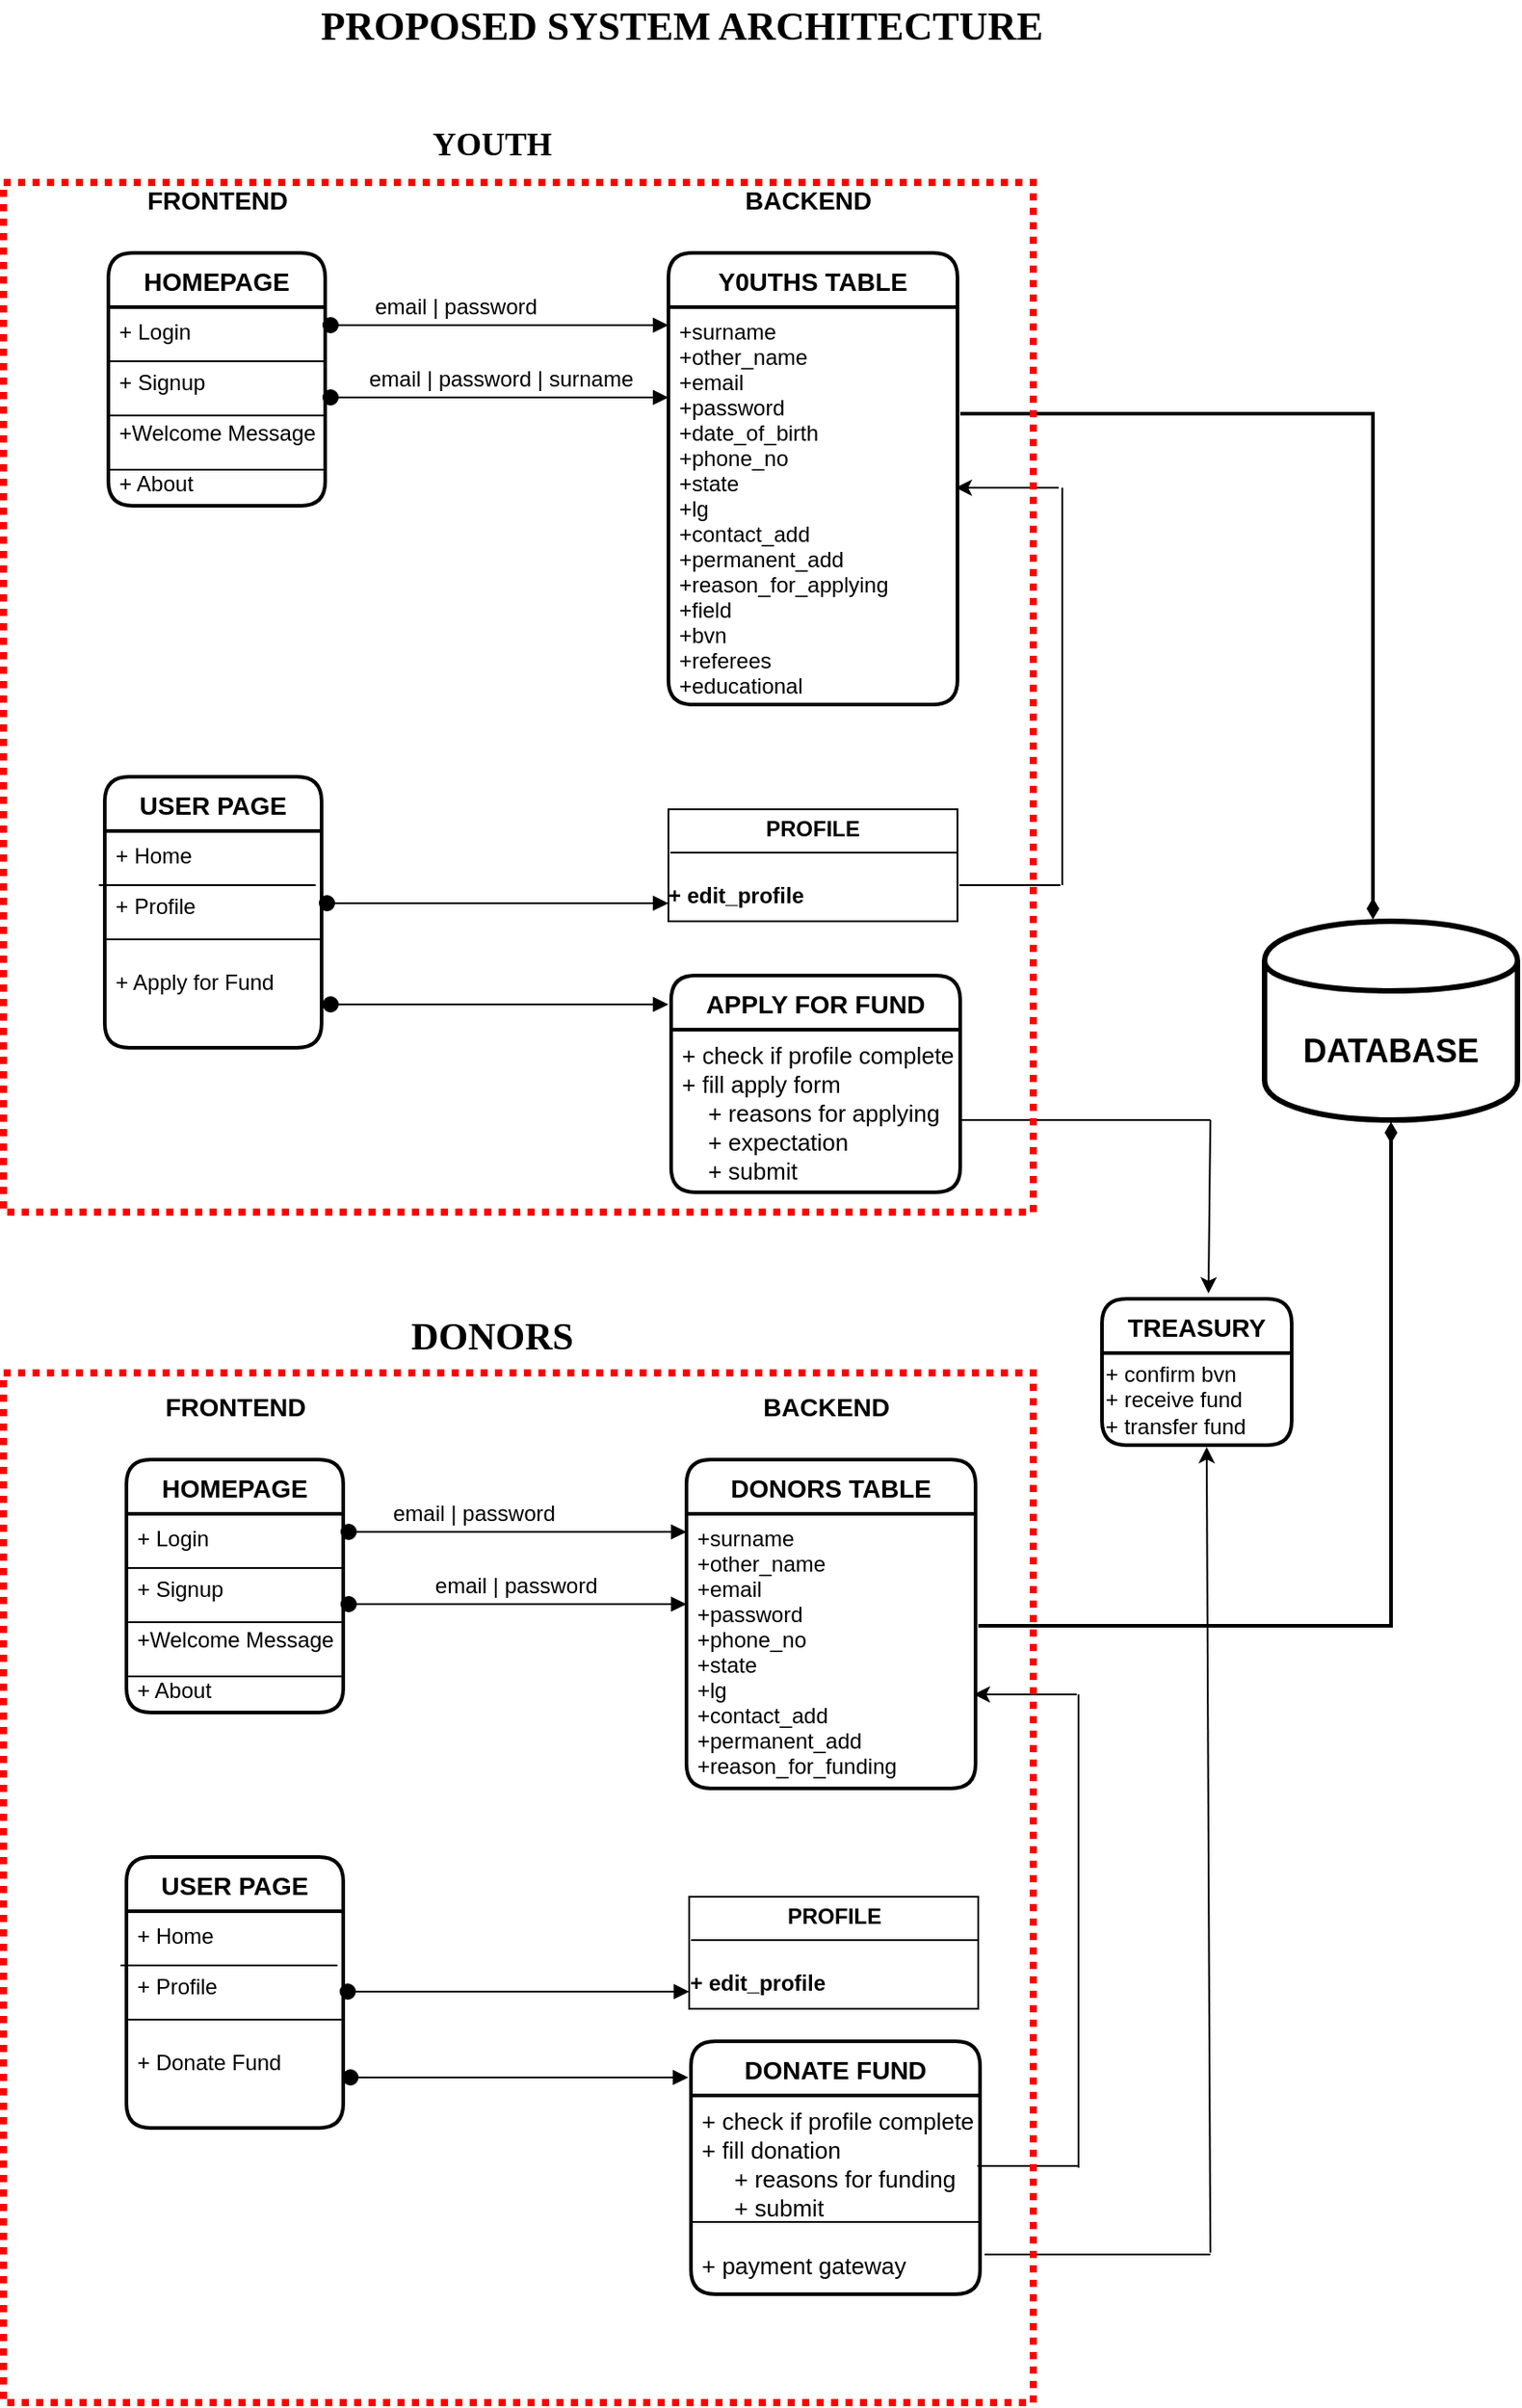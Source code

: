 <mxfile version="13.0.9"><diagram id="k6SW4aeqMka0fqHlRMPj" name="Page-1"><mxGraphModel dx="1102" dy="565" grid="1" gridSize="10" guides="1" tooltips="1" connect="1" arrows="1" fold="1" page="1" pageScale="1" pageWidth="850" pageHeight="1100" math="0" shadow="0"><root><mxCell id="0"/><mxCell id="1" parent="0"/><mxCell id="IfVfwhvVv-joP1rZVpM--1" value="&lt;b style=&quot;font-size: 14px;&quot;&gt;FRONTEND&lt;/b&gt;" style="text;html=1;align=center;verticalAlign=middle;resizable=0;points=[];autosize=1;fontSize=14;" vertex="1" parent="1"><mxGeometry x="105" y="151" width="90" height="20" as="geometry"/></mxCell><mxCell id="IfVfwhvVv-joP1rZVpM--2" value="HOMEPAGE" style="swimlane;childLayout=stackLayout;horizontal=1;startSize=30;horizontalStack=0;rounded=1;fontSize=14;fontStyle=1;strokeWidth=2;resizeParent=0;resizeLast=1;shadow=0;dashed=0;align=center;" vertex="1" parent="1"><mxGeometry x="90" y="190" width="120" height="140" as="geometry"/></mxCell><mxCell id="IfVfwhvVv-joP1rZVpM--75" value="" style="endArrow=none;html=1;" edge="1" parent="IfVfwhvVv-joP1rZVpM--2"><mxGeometry width="50" height="50" relative="1" as="geometry"><mxPoint y="90" as="sourcePoint"/><mxPoint x="120" y="90" as="targetPoint"/></mxGeometry></mxCell><mxCell id="IfVfwhvVv-joP1rZVpM--76" value="" style="endArrow=none;html=1;" edge="1" parent="IfVfwhvVv-joP1rZVpM--2"><mxGeometry width="50" height="50" relative="1" as="geometry"><mxPoint y="60" as="sourcePoint"/><mxPoint x="120" y="60" as="targetPoint"/></mxGeometry></mxCell><mxCell id="IfVfwhvVv-joP1rZVpM--3" value="+ Login&#10;&#10;+ Signup&#10;&#10;+Welcome Message&#10;&#10;+ About" style="align=left;strokeColor=none;fillColor=none;spacingLeft=4;fontSize=12;verticalAlign=top;resizable=0;rotatable=0;part=1;" vertex="1" parent="IfVfwhvVv-joP1rZVpM--2"><mxGeometry y="30" width="120" height="110" as="geometry"/></mxCell><mxCell id="IfVfwhvVv-joP1rZVpM--74" value="" style="endArrow=none;html=1;" edge="1" parent="IfVfwhvVv-joP1rZVpM--2"><mxGeometry width="50" height="50" relative="1" as="geometry"><mxPoint y="120" as="sourcePoint"/><mxPoint x="120" y="120" as="targetPoint"/></mxGeometry></mxCell><mxCell id="IfVfwhvVv-joP1rZVpM--4" value="" style="html=1;verticalAlign=bottom;startArrow=oval;startFill=1;endArrow=block;startSize=8;" edge="1" parent="1"><mxGeometry width="60" relative="1" as="geometry"><mxPoint x="213" y="230" as="sourcePoint"/><mxPoint x="400" y="230" as="targetPoint"/></mxGeometry></mxCell><mxCell id="IfVfwhvVv-joP1rZVpM--5" value="" style="html=1;verticalAlign=bottom;startArrow=oval;startFill=1;endArrow=block;startSize=8;" edge="1" parent="1"><mxGeometry width="60" relative="1" as="geometry"><mxPoint x="213" y="270" as="sourcePoint"/><mxPoint x="400" y="270" as="targetPoint"/></mxGeometry></mxCell><mxCell id="IfVfwhvVv-joP1rZVpM--10" value="&lt;b&gt;&lt;font style=&quot;font-size: 18px&quot;&gt;DATABASE&lt;/font&gt;&lt;/b&gt;" style="shape=cylinder;whiteSpace=wrap;html=1;boundedLbl=1;backgroundOutline=1;fillColor=#ffffff;strokeWidth=3;" vertex="1" parent="1"><mxGeometry x="730" y="560" width="140" height="110" as="geometry"/></mxCell><mxCell id="IfVfwhvVv-joP1rZVpM--11" value="email | password" style="text;html=1;align=center;verticalAlign=middle;resizable=0;points=[];autosize=1;" vertex="1" parent="1"><mxGeometry x="227" y="210" width="110" height="20" as="geometry"/></mxCell><mxCell id="IfVfwhvVv-joP1rZVpM--12" value="email | password | surname" style="text;html=1;align=center;verticalAlign=middle;resizable=0;points=[];autosize=1;" vertex="1" parent="1"><mxGeometry x="227" y="250" width="160" height="20" as="geometry"/></mxCell><mxCell id="IfVfwhvVv-joP1rZVpM--31" value="&lt;b style=&quot;font-size: 14px;&quot;&gt;BACKEND&lt;/b&gt;" style="text;html=1;align=center;verticalAlign=middle;resizable=0;points=[];autosize=1;fontSize=14;" vertex="1" parent="1"><mxGeometry x="432" y="151" width="90" height="20" as="geometry"/></mxCell><mxCell id="IfVfwhvVv-joP1rZVpM--32" value="" style="html=1;verticalAlign=bottom;startArrow=oval;startFill=1;endArrow=block;startSize=8;" edge="1" parent="1"><mxGeometry width="60" relative="1" as="geometry"><mxPoint x="211" y="550" as="sourcePoint"/><mxPoint x="400" y="550" as="targetPoint"/></mxGeometry></mxCell><mxCell id="IfVfwhvVv-joP1rZVpM--33" value="" style="html=1;verticalAlign=bottom;startArrow=oval;startFill=1;endArrow=block;startSize=8;" edge="1" parent="1"><mxGeometry width="60" relative="1" as="geometry"><mxPoint x="213" y="606" as="sourcePoint"/><mxPoint x="400" y="606" as="targetPoint"/></mxGeometry></mxCell><mxCell id="IfVfwhvVv-joP1rZVpM--51" value="&lt;p style=&quot;margin: 4px 0px 0px ; text-align: center&quot;&gt;&lt;b&gt;PROFILE&lt;/b&gt;&lt;/p&gt;&lt;p style=&quot;margin: 4px 0px 0px ; text-align: center&quot;&gt;&lt;b&gt;&lt;br&gt;&lt;/b&gt;&lt;/p&gt;&lt;p style=&quot;margin: 4px 0px 0px&quot;&gt;&lt;b&gt;+ edit_profile&lt;/b&gt;&lt;/p&gt;" style="verticalAlign=top;align=left;overflow=fill;fontSize=12;fontFamily=Helvetica;html=1;" vertex="1" parent="1"><mxGeometry x="400" y="498" width="160" height="62" as="geometry"/></mxCell><mxCell id="IfVfwhvVv-joP1rZVpM--52" value="" style="line;strokeWidth=1;fillColor=none;align=left;verticalAlign=middle;spacingTop=-1;spacingLeft=3;spacingRight=3;rotatable=0;labelPosition=right;points=[];portConstraint=eastwest;fontSize=12;" vertex="1" parent="1"><mxGeometry x="401" y="518" width="159" height="8" as="geometry"/></mxCell><mxCell id="IfVfwhvVv-joP1rZVpM--53" value="" style="endArrow=none;html=1;" edge="1" parent="1"><mxGeometry width="50" height="50" relative="1" as="geometry"><mxPoint x="561" y="540" as="sourcePoint"/><mxPoint x="617" y="540" as="targetPoint"/></mxGeometry></mxCell><mxCell id="IfVfwhvVv-joP1rZVpM--54" value="" style="endArrow=none;html=1;" edge="1" parent="1"><mxGeometry width="50" height="50" relative="1" as="geometry"><mxPoint x="618" y="540" as="sourcePoint"/><mxPoint x="618" y="320" as="targetPoint"/></mxGeometry></mxCell><mxCell id="IfVfwhvVv-joP1rZVpM--55" value="" style="endArrow=classic;html=1;" edge="1" parent="1"><mxGeometry width="50" height="50" relative="1" as="geometry"><mxPoint x="616" y="320" as="sourcePoint"/><mxPoint x="559" y="320" as="targetPoint"/><Array as="points"><mxPoint x="599" y="320"/></Array></mxGeometry></mxCell><mxCell id="IfVfwhvVv-joP1rZVpM--56" value="APPLY FOR FUND" style="swimlane;childLayout=stackLayout;horizontal=1;startSize=30;horizontalStack=0;rounded=1;fontSize=14;fontStyle=1;strokeWidth=2;resizeParent=0;resizeLast=1;shadow=0;dashed=0;align=center;glass=0;comic=0;swimlaneLine=1;" vertex="1" parent="1"><mxGeometry x="401.5" y="590" width="160" height="120" as="geometry"/></mxCell><mxCell id="IfVfwhvVv-joP1rZVpM--57" value="+ check if profile complete&#10;+ fill apply form&#10;    + reasons for applying&#10;    + expectation&#10;    + submit" style="align=left;strokeColor=none;fillColor=none;spacingLeft=4;fontSize=13;verticalAlign=top;resizable=0;rotatable=0;part=1;" vertex="1" parent="IfVfwhvVv-joP1rZVpM--56"><mxGeometry y="30" width="160" height="90" as="geometry"/></mxCell><mxCell id="IfVfwhvVv-joP1rZVpM--59" value="" style="endArrow=none;html=1;" edge="1" parent="1"><mxGeometry width="50" height="50" relative="1" as="geometry"><mxPoint x="561.5" y="670" as="sourcePoint"/><mxPoint x="700" y="670" as="targetPoint"/></mxGeometry></mxCell><mxCell id="IfVfwhvVv-joP1rZVpM--77" value="USER PAGE" style="swimlane;childLayout=stackLayout;horizontal=1;startSize=30;horizontalStack=0;rounded=1;fontSize=14;fontStyle=1;strokeWidth=2;resizeParent=0;resizeLast=1;shadow=0;dashed=0;align=center;glass=0;comic=0;" vertex="1" parent="1"><mxGeometry x="88" y="480" width="120" height="150" as="geometry"/></mxCell><mxCell id="IfVfwhvVv-joP1rZVpM--82" value="" style="endArrow=none;html=1;" edge="1" parent="IfVfwhvVv-joP1rZVpM--77"><mxGeometry width="50" height="50" relative="1" as="geometry"><mxPoint x="-3.25" y="60" as="sourcePoint"/><mxPoint x="116.75" y="60" as="targetPoint"/></mxGeometry></mxCell><mxCell id="IfVfwhvVv-joP1rZVpM--78" value="+ Home&#10;&#10;+ Profile&#10;&#10;&#10;+ Apply for Fund" style="align=left;strokeColor=none;fillColor=none;spacingLeft=4;fontSize=12;verticalAlign=top;resizable=0;rotatable=0;part=1;" vertex="1" parent="IfVfwhvVv-joP1rZVpM--77"><mxGeometry y="30" width="120" height="120" as="geometry"/></mxCell><mxCell id="IfVfwhvVv-joP1rZVpM--83" value="" style="endArrow=none;html=1;" edge="1" parent="IfVfwhvVv-joP1rZVpM--77"><mxGeometry width="50" height="50" relative="1" as="geometry"><mxPoint y="90" as="sourcePoint"/><mxPoint x="120" y="90" as="targetPoint"/></mxGeometry></mxCell><mxCell id="IfVfwhvVv-joP1rZVpM--29" value="Y0UTHS TABLE" style="swimlane;childLayout=stackLayout;horizontal=1;startSize=30;horizontalStack=0;rounded=1;fontSize=14;fontStyle=1;strokeWidth=2;resizeParent=0;resizeLast=1;shadow=0;dashed=0;align=center;" vertex="1" parent="1"><mxGeometry x="400" y="190" width="160" height="250" as="geometry"/></mxCell><mxCell id="IfVfwhvVv-joP1rZVpM--30" value="+surname&#10;+other_name&#10;+email&#10;+password&#10;+date_of_birth&#10;+phone_no&#10;+state&#10;+lg&#10;+contact_add&#10;+permanent_add&#10;+reason_for_applying&#10;+field&#10;+bvn&#10;+referees&#10;+educational" style="align=left;strokeColor=none;fillColor=none;spacingLeft=4;fontSize=12;verticalAlign=top;resizable=0;rotatable=0;part=1;" vertex="1" parent="IfVfwhvVv-joP1rZVpM--29"><mxGeometry y="30" width="160" height="220" as="geometry"/></mxCell><mxCell id="IfVfwhvVv-joP1rZVpM--85" value="&lt;b style=&quot;font-size: 14px;&quot;&gt;FRONTEND&lt;/b&gt;" style="text;html=1;align=center;verticalAlign=middle;resizable=0;points=[];autosize=1;fontSize=14;" vertex="1" parent="1"><mxGeometry x="115" y="819" width="90" height="20" as="geometry"/></mxCell><mxCell id="IfVfwhvVv-joP1rZVpM--86" value="HOMEPAGE" style="swimlane;childLayout=stackLayout;horizontal=1;startSize=30;horizontalStack=0;rounded=1;fontSize=14;fontStyle=1;strokeWidth=2;resizeParent=0;resizeLast=1;shadow=0;dashed=0;align=center;" vertex="1" parent="1"><mxGeometry x="100" y="858" width="120" height="140" as="geometry"/></mxCell><mxCell id="IfVfwhvVv-joP1rZVpM--87" value="" style="endArrow=none;html=1;" edge="1" parent="IfVfwhvVv-joP1rZVpM--86"><mxGeometry width="50" height="50" relative="1" as="geometry"><mxPoint y="90" as="sourcePoint"/><mxPoint x="120" y="90" as="targetPoint"/></mxGeometry></mxCell><mxCell id="IfVfwhvVv-joP1rZVpM--88" value="" style="endArrow=none;html=1;" edge="1" parent="IfVfwhvVv-joP1rZVpM--86"><mxGeometry width="50" height="50" relative="1" as="geometry"><mxPoint y="60" as="sourcePoint"/><mxPoint x="120" y="60" as="targetPoint"/></mxGeometry></mxCell><mxCell id="IfVfwhvVv-joP1rZVpM--89" value="+ Login&#10;&#10;+ Signup&#10;&#10;+Welcome Message&#10;&#10;+ About" style="align=left;strokeColor=none;fillColor=none;spacingLeft=4;fontSize=12;verticalAlign=top;resizable=0;rotatable=0;part=1;" vertex="1" parent="IfVfwhvVv-joP1rZVpM--86"><mxGeometry y="30" width="120" height="110" as="geometry"/></mxCell><mxCell id="IfVfwhvVv-joP1rZVpM--90" value="" style="endArrow=none;html=1;" edge="1" parent="IfVfwhvVv-joP1rZVpM--86"><mxGeometry width="50" height="50" relative="1" as="geometry"><mxPoint y="120" as="sourcePoint"/><mxPoint x="120" y="120" as="targetPoint"/></mxGeometry></mxCell><mxCell id="IfVfwhvVv-joP1rZVpM--91" value="" style="html=1;verticalAlign=bottom;startArrow=oval;startFill=1;endArrow=block;startSize=8;" edge="1" parent="1"><mxGeometry width="60" relative="1" as="geometry"><mxPoint x="223" y="898" as="sourcePoint"/><mxPoint x="410" y="898" as="targetPoint"/></mxGeometry></mxCell><mxCell id="IfVfwhvVv-joP1rZVpM--92" value="" style="html=1;verticalAlign=bottom;startArrow=oval;startFill=1;endArrow=block;startSize=8;" edge="1" parent="1"><mxGeometry width="60" relative="1" as="geometry"><mxPoint x="223" y="938" as="sourcePoint"/><mxPoint x="410" y="938" as="targetPoint"/></mxGeometry></mxCell><mxCell id="IfVfwhvVv-joP1rZVpM--93" value="email | password" style="text;html=1;align=center;verticalAlign=middle;resizable=0;points=[];autosize=1;" vertex="1" parent="1"><mxGeometry x="237" y="878" width="110" height="20" as="geometry"/></mxCell><mxCell id="IfVfwhvVv-joP1rZVpM--94" value="email | password&amp;nbsp;" style="text;html=1;align=center;verticalAlign=middle;resizable=0;points=[];autosize=1;" vertex="1" parent="1"><mxGeometry x="262" y="918" width="110" height="20" as="geometry"/></mxCell><mxCell id="IfVfwhvVv-joP1rZVpM--95" value="&lt;b style=&quot;font-size: 14px;&quot;&gt;BACKEND&lt;/b&gt;" style="text;html=1;align=center;verticalAlign=middle;resizable=0;points=[];autosize=1;fontSize=14;" vertex="1" parent="1"><mxGeometry x="442" y="819" width="90" height="20" as="geometry"/></mxCell><mxCell id="IfVfwhvVv-joP1rZVpM--96" value="" style="html=1;verticalAlign=bottom;startArrow=oval;startFill=1;endArrow=block;startSize=8;" edge="1" parent="1"><mxGeometry width="60" relative="1" as="geometry"><mxPoint x="222.5" y="1152.5" as="sourcePoint"/><mxPoint x="411.5" y="1152.5" as="targetPoint"/></mxGeometry></mxCell><mxCell id="IfVfwhvVv-joP1rZVpM--97" value="" style="html=1;verticalAlign=bottom;startArrow=oval;startFill=1;endArrow=block;startSize=8;" edge="1" parent="1"><mxGeometry width="60" relative="1" as="geometry"><mxPoint x="224" y="1200" as="sourcePoint"/><mxPoint x="411" y="1200" as="targetPoint"/></mxGeometry></mxCell><mxCell id="IfVfwhvVv-joP1rZVpM--98" value="&lt;p style=&quot;margin: 4px 0px 0px ; text-align: center&quot;&gt;&lt;b&gt;PROFILE&lt;/b&gt;&lt;/p&gt;&lt;p style=&quot;margin: 4px 0px 0px ; text-align: center&quot;&gt;&lt;b&gt;&lt;br&gt;&lt;/b&gt;&lt;/p&gt;&lt;p style=&quot;margin: 4px 0px 0px&quot;&gt;&lt;b&gt;+ edit_profile&lt;/b&gt;&lt;/p&gt;" style="verticalAlign=top;align=left;overflow=fill;fontSize=12;fontFamily=Helvetica;html=1;" vertex="1" parent="1"><mxGeometry x="411.5" y="1100" width="160" height="62" as="geometry"/></mxCell><mxCell id="IfVfwhvVv-joP1rZVpM--99" value="" style="line;strokeWidth=1;fillColor=none;align=left;verticalAlign=middle;spacingTop=-1;spacingLeft=3;spacingRight=3;rotatable=0;labelPosition=right;points=[];portConstraint=eastwest;fontSize=12;" vertex="1" parent="1"><mxGeometry x="412.5" y="1120" width="159" height="8" as="geometry"/></mxCell><mxCell id="IfVfwhvVv-joP1rZVpM--100" value="" style="endArrow=none;html=1;" edge="1" parent="1"><mxGeometry width="50" height="50" relative="1" as="geometry"><mxPoint x="571" y="1249" as="sourcePoint"/><mxPoint x="627" y="1249" as="targetPoint"/></mxGeometry></mxCell><mxCell id="IfVfwhvVv-joP1rZVpM--101" value="" style="endArrow=none;html=1;" edge="1" parent="1"><mxGeometry width="50" height="50" relative="1" as="geometry"><mxPoint x="627" y="1250" as="sourcePoint"/><mxPoint x="627" y="988" as="targetPoint"/></mxGeometry></mxCell><mxCell id="IfVfwhvVv-joP1rZVpM--102" value="" style="endArrow=classic;html=1;" edge="1" parent="1"><mxGeometry width="50" height="50" relative="1" as="geometry"><mxPoint x="626" y="988" as="sourcePoint"/><mxPoint x="569" y="988" as="targetPoint"/><Array as="points"><mxPoint x="609" y="988"/></Array></mxGeometry></mxCell><mxCell id="IfVfwhvVv-joP1rZVpM--112" value="DONORS TABLE" style="swimlane;childLayout=stackLayout;horizontal=1;startSize=30;horizontalStack=0;rounded=1;fontSize=14;fontStyle=1;strokeWidth=2;resizeParent=0;resizeLast=1;shadow=0;dashed=0;align=center;" vertex="1" parent="1"><mxGeometry x="410" y="858" width="160" height="182" as="geometry"/></mxCell><mxCell id="IfVfwhvVv-joP1rZVpM--113" value="+surname&#10;+other_name&#10;+email&#10;+password&#10;+phone_no&#10;+state&#10;+lg&#10;+contact_add&#10;+permanent_add&#10;+reason_for_funding" style="align=left;strokeColor=none;fillColor=none;spacingLeft=4;fontSize=12;verticalAlign=top;resizable=0;rotatable=0;part=1;" vertex="1" parent="IfVfwhvVv-joP1rZVpM--112"><mxGeometry y="30" width="160" height="152" as="geometry"/></mxCell><mxCell id="IfVfwhvVv-joP1rZVpM--108" value="USER PAGE" style="swimlane;childLayout=stackLayout;horizontal=1;startSize=30;horizontalStack=0;rounded=1;fontSize=14;fontStyle=1;strokeWidth=2;resizeParent=0;resizeLast=1;shadow=0;dashed=0;align=center;glass=0;comic=0;" vertex="1" parent="1"><mxGeometry x="100" y="1078" width="120" height="150" as="geometry"/></mxCell><mxCell id="IfVfwhvVv-joP1rZVpM--109" value="" style="endArrow=none;html=1;" edge="1" parent="IfVfwhvVv-joP1rZVpM--108"><mxGeometry width="50" height="50" relative="1" as="geometry"><mxPoint x="-3.25" y="60" as="sourcePoint"/><mxPoint x="116.75" y="60" as="targetPoint"/></mxGeometry></mxCell><mxCell id="IfVfwhvVv-joP1rZVpM--110" value="+ Home&#10;&#10;+ Profile&#10;&#10;&#10;+ Donate Fund" style="align=left;strokeColor=none;fillColor=none;spacingLeft=4;fontSize=12;verticalAlign=top;resizable=0;rotatable=0;part=1;" vertex="1" parent="IfVfwhvVv-joP1rZVpM--108"><mxGeometry y="30" width="120" height="120" as="geometry"/></mxCell><mxCell id="IfVfwhvVv-joP1rZVpM--111" value="" style="endArrow=none;html=1;" edge="1" parent="IfVfwhvVv-joP1rZVpM--108"><mxGeometry width="50" height="50" relative="1" as="geometry"><mxPoint y="90" as="sourcePoint"/><mxPoint x="120" y="90" as="targetPoint"/></mxGeometry></mxCell><mxCell id="IfVfwhvVv-joP1rZVpM--103" value="DONATE FUND" style="swimlane;childLayout=stackLayout;horizontal=1;startSize=30;horizontalStack=0;rounded=1;fontSize=14;fontStyle=1;strokeWidth=2;resizeParent=0;resizeLast=1;shadow=0;dashed=0;align=center;glass=0;comic=0;swimlaneLine=1;" vertex="1" parent="1"><mxGeometry x="412.5" y="1180" width="160" height="140" as="geometry"/></mxCell><mxCell id="IfVfwhvVv-joP1rZVpM--104" value="+ check if profile complete&#10;+ fill donation&#10;     + reasons for funding&#10;     + submit&#10;&#10;+ payment gateway&#10;" style="align=left;strokeColor=none;fillColor=none;spacingLeft=4;fontSize=13;verticalAlign=top;resizable=0;rotatable=0;part=1;" vertex="1" parent="IfVfwhvVv-joP1rZVpM--103"><mxGeometry y="30" width="160" height="110" as="geometry"/></mxCell><mxCell id="IfVfwhvVv-joP1rZVpM--116" value="" style="endArrow=none;html=1;rounded=0;fontSize=13;" edge="1" parent="IfVfwhvVv-joP1rZVpM--103"><mxGeometry relative="1" as="geometry"><mxPoint y="100" as="sourcePoint"/><mxPoint x="160" y="100" as="targetPoint"/></mxGeometry></mxCell><mxCell id="IfVfwhvVv-joP1rZVpM--117" value="" style="endArrow=none;html=1;fontSize=13;exitX=1.016;exitY=0.827;exitDx=0;exitDy=0;exitPerimeter=0;" edge="1" parent="1"><mxGeometry width="50" height="50" relative="1" as="geometry"><mxPoint x="575.06" y="1297.97" as="sourcePoint"/><mxPoint x="700" y="1298" as="targetPoint"/></mxGeometry></mxCell><mxCell id="IfVfwhvVv-joP1rZVpM--65" value="TREASURY" style="swimlane;childLayout=stackLayout;horizontal=1;startSize=30;horizontalStack=0;rounded=1;fontSize=14;fontStyle=1;strokeWidth=2;resizeParent=0;resizeLast=1;shadow=0;dashed=0;align=center;glass=0;comic=0;" vertex="1" parent="1"><mxGeometry x="640" y="769" width="105" height="81" as="geometry"/></mxCell><mxCell id="IfVfwhvVv-joP1rZVpM--67" value="+ confirm bvn&lt;br&gt;+ receive fund&lt;br&gt;+ transfer fund" style="text;html=1;align=left;verticalAlign=middle;resizable=0;points=[];autosize=1;" vertex="1" parent="IfVfwhvVv-joP1rZVpM--65"><mxGeometry y="30" width="105" height="51" as="geometry"/></mxCell><mxCell id="IfVfwhvVv-joP1rZVpM--118" value="" style="endArrow=classic;html=1;fontSize=13;entryX=0.552;entryY=1.078;entryDx=0;entryDy=0;entryPerimeter=0;" edge="1" parent="1"><mxGeometry width="50" height="50" relative="1" as="geometry"><mxPoint x="700" y="1297" as="sourcePoint"/><mxPoint x="697.96" y="850.978" as="targetPoint"/></mxGeometry></mxCell><mxCell id="IfVfwhvVv-joP1rZVpM--119" value="" style="endArrow=classic;html=1;fontSize=13;entryX=0.371;entryY=-0.037;entryDx=0;entryDy=0;entryPerimeter=0;" edge="1" parent="1"><mxGeometry width="50" height="50" relative="1" as="geometry"><mxPoint x="700" y="670" as="sourcePoint"/><mxPoint x="698.955" y="766.003" as="targetPoint"/></mxGeometry></mxCell><mxCell id="IfVfwhvVv-joP1rZVpM--123" value="" style="endArrow=diamondThin;html=1;fontSize=13;rounded=0;strokeWidth=2;endFill=1;" edge="1" parent="1"><mxGeometry width="50" height="50" relative="1" as="geometry"><mxPoint x="561.5" y="279" as="sourcePoint"/><mxPoint x="790" y="559" as="targetPoint"/><Array as="points"><mxPoint x="790" y="279"/></Array></mxGeometry></mxCell><mxCell id="IfVfwhvVv-joP1rZVpM--124" value="" style="endArrow=diamondThin;html=1;fontSize=13;rounded=0;endFill=1;strokeWidth=2;" edge="1" parent="1"><mxGeometry width="50" height="50" relative="1" as="geometry"><mxPoint x="571.5" y="950" as="sourcePoint"/><mxPoint x="800" y="671" as="targetPoint"/><Array as="points"><mxPoint x="800" y="950"/></Array></mxGeometry></mxCell><mxCell id="IfVfwhvVv-joP1rZVpM--125" value="" style="whiteSpace=wrap;html=1;aspect=fixed;rounded=0;shadow=0;glass=0;comic=0;fontSize=13;fillColor=none;strokeColor=#FF0000;strokeWidth=4;dashed=1;dashPattern=1 1;" vertex="1" parent="1"><mxGeometry x="32" y="151" width="570" height="570" as="geometry"/></mxCell><mxCell id="IfVfwhvVv-joP1rZVpM--126" value="" style="whiteSpace=wrap;html=1;aspect=fixed;rounded=0;shadow=0;glass=0;comic=0;fontSize=13;fillColor=none;strokeColor=#FF0000;strokeWidth=4;dashed=1;dashPattern=1 1;" vertex="1" parent="1"><mxGeometry x="32" y="810" width="570" height="570" as="geometry"/></mxCell><mxCell id="IfVfwhvVv-joP1rZVpM--127" value="&lt;b style=&quot;font-size: 21px;&quot;&gt;&lt;font style=&quot;font-size: 21px;&quot;&gt;DONORS&lt;/font&gt;&lt;/b&gt;" style="text;html=1;align=center;verticalAlign=middle;resizable=0;points=[];autosize=1;fontSize=21;fontFamily=Verdana;" vertex="1" parent="1"><mxGeometry x="242" y="775" width="120" height="30" as="geometry"/></mxCell><mxCell id="IfVfwhvVv-joP1rZVpM--128" value="&lt;b&gt;&lt;font face=&quot;Verdana&quot; style=&quot;font-size: 18px&quot;&gt;YOUTH&lt;/font&gt;&lt;/b&gt;" style="text;html=1;align=center;verticalAlign=middle;resizable=0;points=[];autosize=1;fontSize=13;" vertex="1" parent="1"><mxGeometry x="257" y="120" width="90" height="20" as="geometry"/></mxCell><mxCell id="IfVfwhvVv-joP1rZVpM--129" value="&lt;b&gt;&lt;font style=&quot;font-size: 22px&quot;&gt;PROPOSED SYSTEM ARCHITECTURE&lt;/font&gt;&lt;/b&gt;" style="text;html=1;align=center;verticalAlign=middle;resizable=0;points=[];autosize=1;fontSize=21;fontFamily=Verdana;" vertex="1" parent="1"><mxGeometry x="177" y="50" width="460" height="30" as="geometry"/></mxCell></root></mxGraphModel></diagram></mxfile>